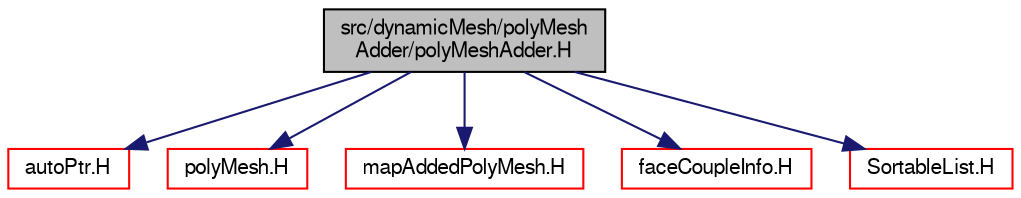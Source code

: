 digraph "src/dynamicMesh/polyMeshAdder/polyMeshAdder.H"
{
  bgcolor="transparent";
  edge [fontname="FreeSans",fontsize="10",labelfontname="FreeSans",labelfontsize="10"];
  node [fontname="FreeSans",fontsize="10",shape=record];
  Node0 [label="src/dynamicMesh/polyMesh\lAdder/polyMeshAdder.H",height=0.2,width=0.4,color="black", fillcolor="grey75", style="filled", fontcolor="black"];
  Node0 -> Node1 [color="midnightblue",fontsize="10",style="solid",fontname="FreeSans"];
  Node1 [label="autoPtr.H",height=0.2,width=0.4,color="red",URL="$a11078.html"];
  Node0 -> Node41 [color="midnightblue",fontsize="10",style="solid",fontname="FreeSans"];
  Node41 [label="polyMesh.H",height=0.2,width=0.4,color="red",URL="$a11630.html"];
  Node0 -> Node220 [color="midnightblue",fontsize="10",style="solid",fontname="FreeSans"];
  Node220 [label="mapAddedPolyMesh.H",height=0.2,width=0.4,color="red",URL="$a11564.html"];
  Node0 -> Node221 [color="midnightblue",fontsize="10",style="solid",fontname="FreeSans"];
  Node221 [label="faceCoupleInfo.H",height=0.2,width=0.4,color="red",URL="$a00644.html"];
  Node0 -> Node225 [color="midnightblue",fontsize="10",style="solid",fontname="FreeSans"];
  Node225 [label="SortableList.H",height=0.2,width=0.4,color="red",URL="$a08738.html"];
}
